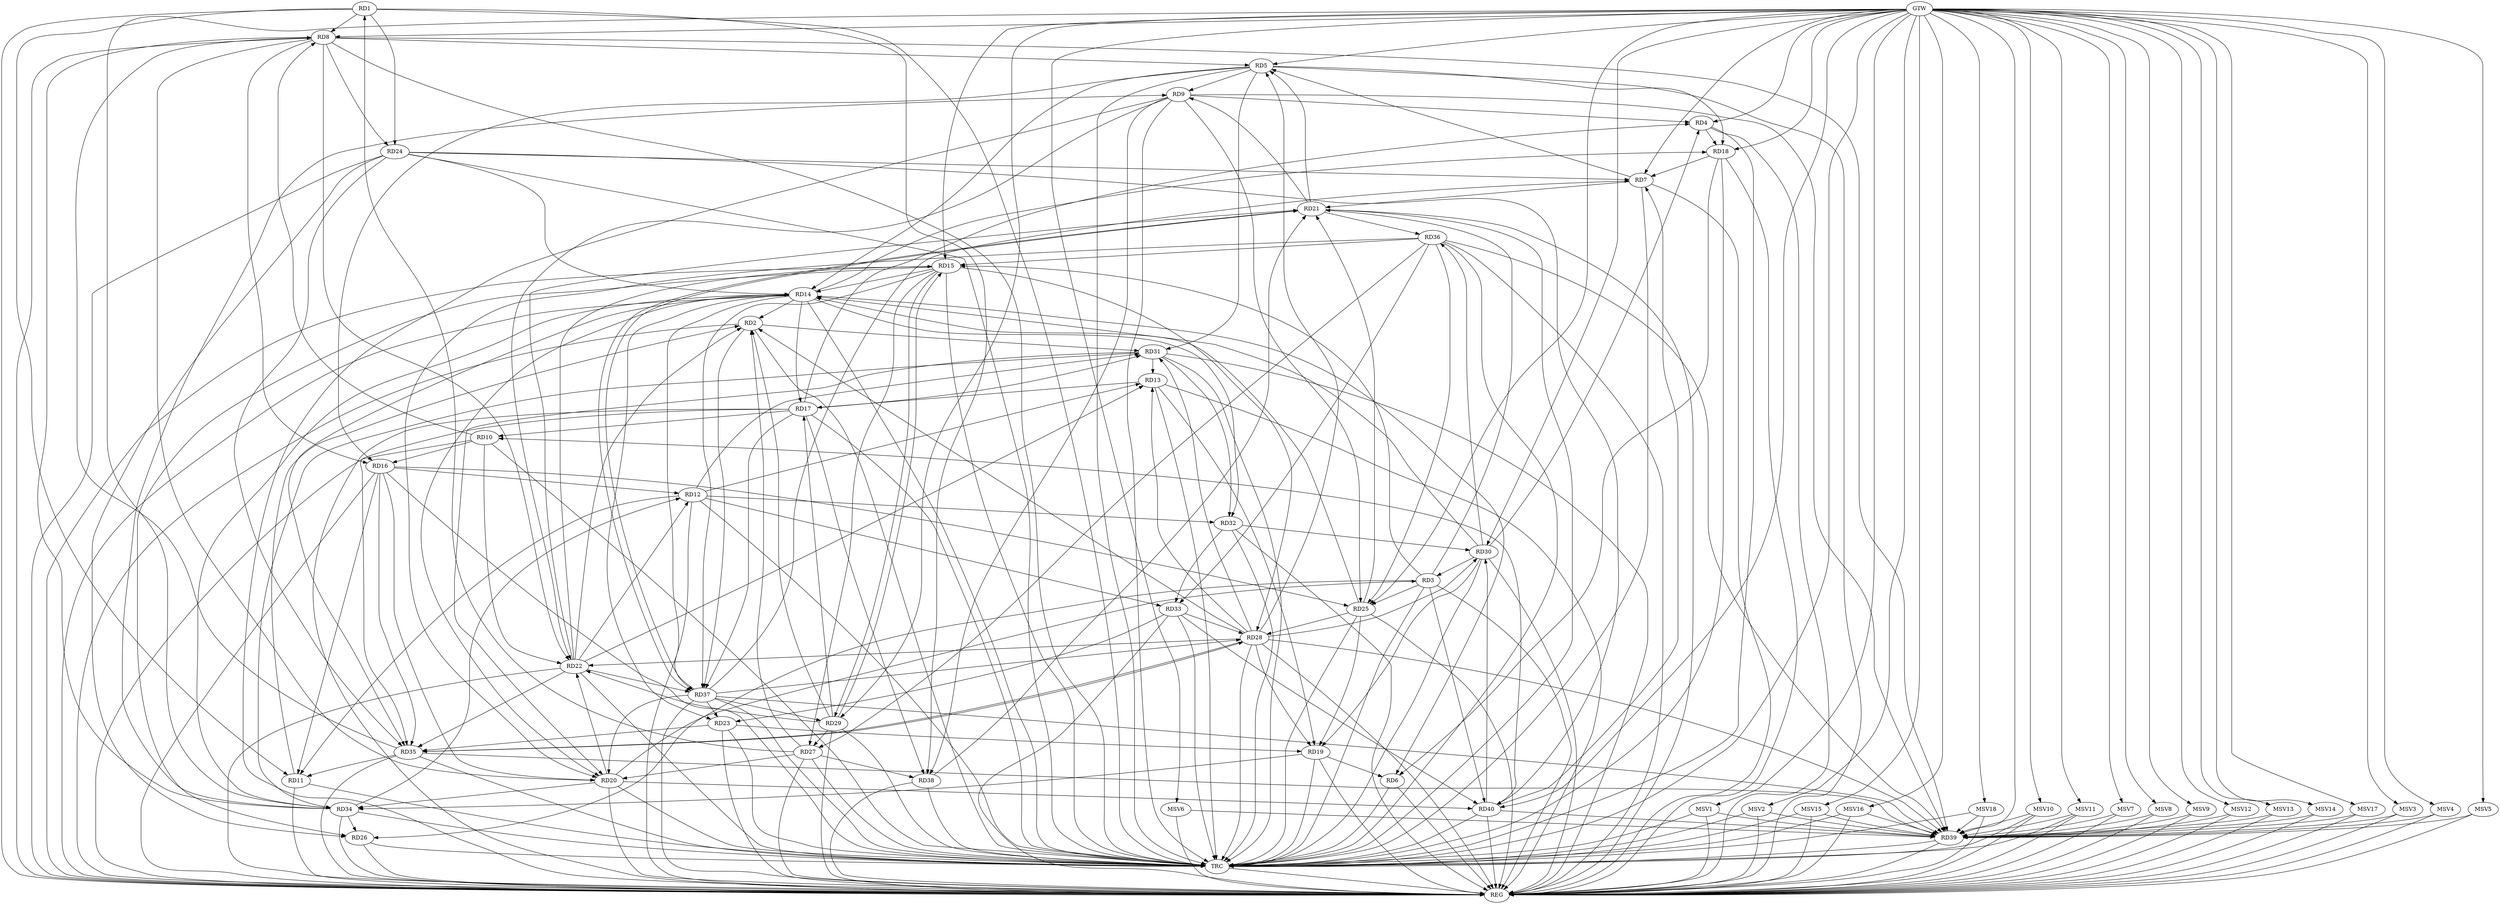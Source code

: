 strict digraph G {
  RD1 [ label="RD1" ];
  RD2 [ label="RD2" ];
  RD3 [ label="RD3" ];
  RD4 [ label="RD4" ];
  RD5 [ label="RD5" ];
  RD6 [ label="RD6" ];
  RD7 [ label="RD7" ];
  RD8 [ label="RD8" ];
  RD9 [ label="RD9" ];
  RD10 [ label="RD10" ];
  RD11 [ label="RD11" ];
  RD12 [ label="RD12" ];
  RD13 [ label="RD13" ];
  RD14 [ label="RD14" ];
  RD15 [ label="RD15" ];
  RD16 [ label="RD16" ];
  RD17 [ label="RD17" ];
  RD18 [ label="RD18" ];
  RD19 [ label="RD19" ];
  RD20 [ label="RD20" ];
  RD21 [ label="RD21" ];
  RD22 [ label="RD22" ];
  RD23 [ label="RD23" ];
  RD24 [ label="RD24" ];
  RD25 [ label="RD25" ];
  RD26 [ label="RD26" ];
  RD27 [ label="RD27" ];
  RD28 [ label="RD28" ];
  RD29 [ label="RD29" ];
  RD30 [ label="RD30" ];
  RD31 [ label="RD31" ];
  RD32 [ label="RD32" ];
  RD33 [ label="RD33" ];
  RD34 [ label="RD34" ];
  RD35 [ label="RD35" ];
  RD36 [ label="RD36" ];
  RD37 [ label="RD37" ];
  RD38 [ label="RD38" ];
  RD39 [ label="RD39" ];
  RD40 [ label="RD40" ];
  GTW [ label="GTW" ];
  REG [ label="REG" ];
  TRC [ label="TRC" ];
  MSV1 [ label="MSV1" ];
  MSV2 [ label="MSV2" ];
  MSV3 [ label="MSV3" ];
  MSV4 [ label="MSV4" ];
  MSV5 [ label="MSV5" ];
  MSV6 [ label="MSV6" ];
  MSV7 [ label="MSV7" ];
  MSV8 [ label="MSV8" ];
  MSV9 [ label="MSV9" ];
  MSV10 [ label="MSV10" ];
  MSV11 [ label="MSV11" ];
  MSV12 [ label="MSV12" ];
  MSV13 [ label="MSV13" ];
  MSV14 [ label="MSV14" ];
  MSV15 [ label="MSV15" ];
  MSV16 [ label="MSV16" ];
  MSV17 [ label="MSV17" ];
  MSV18 [ label="MSV18" ];
  RD1 -> RD8;
  RD1 -> RD11;
  RD1 -> RD24;
  RD27 -> RD1;
  RD1 -> RD38;
  RD11 -> RD2;
  RD14 -> RD2;
  RD22 -> RD2;
  RD27 -> RD2;
  RD28 -> RD2;
  RD29 -> RD2;
  RD2 -> RD31;
  RD2 -> RD37;
  RD3 -> RD15;
  RD20 -> RD3;
  RD3 -> RD21;
  RD3 -> RD25;
  RD3 -> RD26;
  RD30 -> RD3;
  RD3 -> RD40;
  RD9 -> RD4;
  RD17 -> RD4;
  RD4 -> RD18;
  RD30 -> RD4;
  RD7 -> RD5;
  RD8 -> RD5;
  RD5 -> RD9;
  RD5 -> RD14;
  RD5 -> RD16;
  RD5 -> RD18;
  RD21 -> RD5;
  RD28 -> RD5;
  RD5 -> RD31;
  RD14 -> RD6;
  RD18 -> RD6;
  RD19 -> RD6;
  RD18 -> RD7;
  RD7 -> RD21;
  RD24 -> RD7;
  RD37 -> RD7;
  RD40 -> RD7;
  RD10 -> RD8;
  RD8 -> RD16;
  RD8 -> RD20;
  RD8 -> RD22;
  RD8 -> RD24;
  RD34 -> RD8;
  RD35 -> RD8;
  RD8 -> RD39;
  RD21 -> RD9;
  RD9 -> RD22;
  RD9 -> RD25;
  RD34 -> RD9;
  RD9 -> RD38;
  RD9 -> RD39;
  RD10 -> RD16;
  RD17 -> RD10;
  RD10 -> RD22;
  RD40 -> RD10;
  RD12 -> RD11;
  RD16 -> RD11;
  RD35 -> RD11;
  RD12 -> RD13;
  RD16 -> RD12;
  RD22 -> RD12;
  RD12 -> RD31;
  RD12 -> RD32;
  RD12 -> RD33;
  RD34 -> RD12;
  RD13 -> RD17;
  RD13 -> RD19;
  RD22 -> RD13;
  RD28 -> RD13;
  RD31 -> RD13;
  RD15 -> RD14;
  RD14 -> RD17;
  RD14 -> RD18;
  RD14 -> RD20;
  RD14 -> RD23;
  RD24 -> RD14;
  RD25 -> RD14;
  RD30 -> RD14;
  RD14 -> RD32;
  RD34 -> RD14;
  RD14 -> RD35;
  RD14 -> RD37;
  RD22 -> RD15;
  RD15 -> RD26;
  RD15 -> RD27;
  RD15 -> RD28;
  RD15 -> RD29;
  RD29 -> RD15;
  RD36 -> RD15;
  RD15 -> RD37;
  RD16 -> RD20;
  RD16 -> RD25;
  RD16 -> RD35;
  RD29 -> RD17;
  RD17 -> RD31;
  RD17 -> RD35;
  RD17 -> RD37;
  RD17 -> RD38;
  RD23 -> RD19;
  RD25 -> RD19;
  RD28 -> RD19;
  RD30 -> RD19;
  RD19 -> RD34;
  RD20 -> RD22;
  RD27 -> RD20;
  RD31 -> RD20;
  RD20 -> RD34;
  RD36 -> RD20;
  RD37 -> RD20;
  RD20 -> RD40;
  RD22 -> RD21;
  RD25 -> RD21;
  RD21 -> RD36;
  RD21 -> RD37;
  RD37 -> RD21;
  RD38 -> RD21;
  RD28 -> RD22;
  RD29 -> RD22;
  RD22 -> RD35;
  RD22 -> RD37;
  RD33 -> RD23;
  RD23 -> RD35;
  RD37 -> RD23;
  RD24 -> RD26;
  RD24 -> RD35;
  RD24 -> RD40;
  RD25 -> RD28;
  RD36 -> RD25;
  RD34 -> RD26;
  RD29 -> RD27;
  RD36 -> RD27;
  RD27 -> RD38;
  RD28 -> RD30;
  RD28 -> RD31;
  RD33 -> RD28;
  RD28 -> RD35;
  RD35 -> RD28;
  RD37 -> RD28;
  RD28 -> RD39;
  RD37 -> RD29;
  RD32 -> RD30;
  RD30 -> RD36;
  RD40 -> RD30;
  RD31 -> RD32;
  RD31 -> RD34;
  RD32 -> RD33;
  RD36 -> RD33;
  RD33 -> RD40;
  RD35 -> RD39;
  RD36 -> RD39;
  RD37 -> RD39;
  RD40 -> RD39;
  GTW -> RD15;
  GTW -> RD30;
  GTW -> RD7;
  GTW -> RD4;
  GTW -> RD18;
  GTW -> RD25;
  GTW -> RD8;
  GTW -> RD34;
  GTW -> RD5;
  GTW -> RD40;
  GTW -> RD29;
  GTW -> RD39;
  RD1 -> REG;
  RD2 -> REG;
  RD3 -> REG;
  RD4 -> REG;
  RD5 -> REG;
  RD6 -> REG;
  RD7 -> REG;
  RD8 -> REG;
  RD9 -> REG;
  RD10 -> REG;
  RD11 -> REG;
  RD12 -> REG;
  RD13 -> REG;
  RD14 -> REG;
  RD15 -> REG;
  RD16 -> REG;
  RD17 -> REG;
  RD18 -> REG;
  RD19 -> REG;
  RD20 -> REG;
  RD21 -> REG;
  RD22 -> REG;
  RD23 -> REG;
  RD24 -> REG;
  RD25 -> REG;
  RD26 -> REG;
  RD27 -> REG;
  RD28 -> REG;
  RD29 -> REG;
  RD30 -> REG;
  RD31 -> REG;
  RD32 -> REG;
  RD33 -> REG;
  RD34 -> REG;
  RD35 -> REG;
  RD36 -> REG;
  RD37 -> REG;
  RD38 -> REG;
  RD39 -> REG;
  RD40 -> REG;
  RD1 -> TRC;
  RD2 -> TRC;
  RD3 -> TRC;
  RD4 -> TRC;
  RD5 -> TRC;
  RD6 -> TRC;
  RD7 -> TRC;
  RD8 -> TRC;
  RD9 -> TRC;
  RD10 -> TRC;
  RD11 -> TRC;
  RD12 -> TRC;
  RD13 -> TRC;
  RD14 -> TRC;
  RD15 -> TRC;
  RD16 -> TRC;
  RD17 -> TRC;
  RD18 -> TRC;
  RD19 -> TRC;
  RD20 -> TRC;
  RD21 -> TRC;
  RD22 -> TRC;
  RD23 -> TRC;
  RD24 -> TRC;
  RD25 -> TRC;
  RD26 -> TRC;
  RD27 -> TRC;
  RD28 -> TRC;
  RD29 -> TRC;
  RD30 -> TRC;
  RD31 -> TRC;
  RD32 -> TRC;
  RD33 -> TRC;
  RD34 -> TRC;
  RD35 -> TRC;
  RD36 -> TRC;
  RD37 -> TRC;
  RD38 -> TRC;
  RD39 -> TRC;
  RD40 -> TRC;
  GTW -> TRC;
  TRC -> REG;
  MSV1 -> RD39;
  GTW -> MSV1;
  MSV1 -> REG;
  MSV1 -> TRC;
  MSV2 -> RD39;
  GTW -> MSV2;
  MSV2 -> REG;
  MSV2 -> TRC;
  MSV3 -> RD39;
  MSV4 -> RD39;
  MSV5 -> RD39;
  MSV6 -> RD39;
  MSV7 -> RD39;
  GTW -> MSV3;
  MSV3 -> REG;
  GTW -> MSV4;
  MSV4 -> REG;
  GTW -> MSV5;
  MSV5 -> REG;
  GTW -> MSV6;
  MSV6 -> REG;
  GTW -> MSV7;
  MSV7 -> REG;
  MSV8 -> RD39;
  MSV9 -> RD39;
  GTW -> MSV8;
  MSV8 -> REG;
  GTW -> MSV9;
  MSV9 -> REG;
  MSV10 -> RD39;
  GTW -> MSV10;
  MSV10 -> REG;
  MSV10 -> TRC;
  MSV11 -> RD39;
  GTW -> MSV11;
  MSV11 -> REG;
  MSV11 -> TRC;
  MSV12 -> RD39;
  GTW -> MSV12;
  MSV12 -> REG;
  MSV13 -> RD39;
  MSV14 -> RD39;
  GTW -> MSV13;
  MSV13 -> REG;
  GTW -> MSV14;
  MSV14 -> REG;
  MSV15 -> RD39;
  MSV16 -> RD39;
  MSV17 -> RD39;
  MSV18 -> RD39;
  GTW -> MSV15;
  MSV15 -> REG;
  MSV15 -> TRC;
  GTW -> MSV16;
  MSV16 -> REG;
  MSV16 -> TRC;
  GTW -> MSV17;
  MSV17 -> REG;
  GTW -> MSV18;
  MSV18 -> REG;
  MSV18 -> TRC;
}

